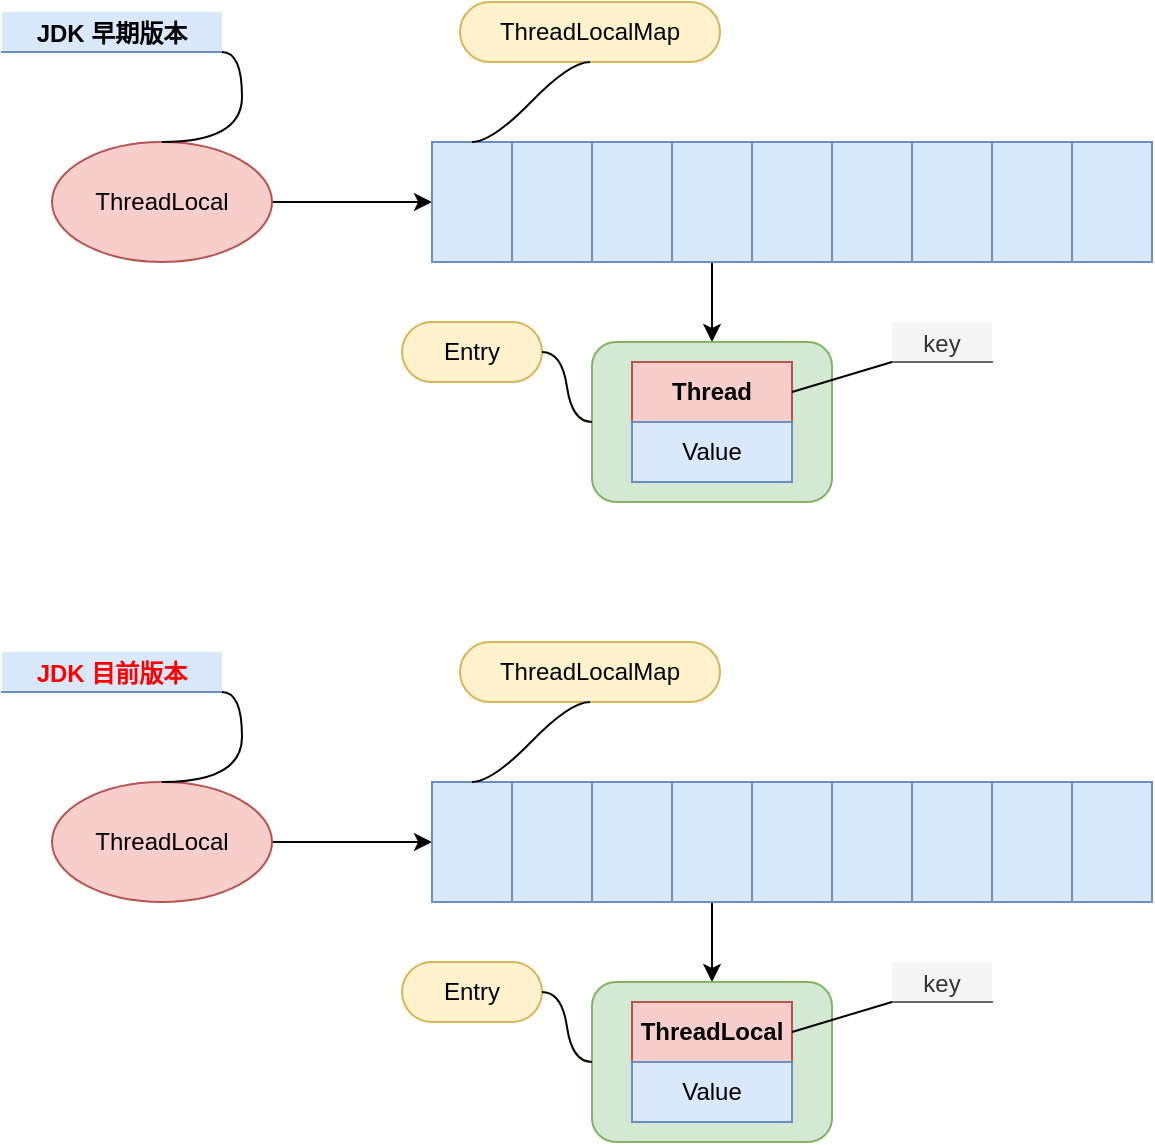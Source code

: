 <mxfile version="16.2.7" type="github">
  <diagram id="gVKG4Lb1eDx2sXfoTRez" name="Page-1">
    <mxGraphModel dx="1186" dy="654" grid="1" gridSize="10" guides="1" tooltips="1" connect="1" arrows="1" fold="1" page="1" pageScale="1" pageWidth="827" pageHeight="1169" math="0" shadow="0">
      <root>
        <mxCell id="0" />
        <mxCell id="1" parent="0" />
        <mxCell id="Zeel9Gy1W5gO2BfAkCkr-19" style="edgeStyle=orthogonalEdgeStyle;rounded=0;orthogonalLoop=1;jettySize=auto;html=1;exitX=1;exitY=0.5;exitDx=0;exitDy=0;entryX=0;entryY=0.5;entryDx=0;entryDy=0;" edge="1" parent="1" source="Zeel9Gy1W5gO2BfAkCkr-2" target="Zeel9Gy1W5gO2BfAkCkr-3">
          <mxGeometry relative="1" as="geometry" />
        </mxCell>
        <mxCell id="Zeel9Gy1W5gO2BfAkCkr-2" value="ThreadLocal" style="ellipse;whiteSpace=wrap;html=1;fillColor=#f8cecc;strokeColor=#b85450;" vertex="1" parent="1">
          <mxGeometry x="151" y="210" width="110" height="60" as="geometry" />
        </mxCell>
        <mxCell id="Zeel9Gy1W5gO2BfAkCkr-3" value="" style="rounded=0;whiteSpace=wrap;html=1;fillColor=#dae8fc;strokeColor=#6c8ebf;" vertex="1" parent="1">
          <mxGeometry x="341" y="210" width="40" height="60" as="geometry" />
        </mxCell>
        <mxCell id="Zeel9Gy1W5gO2BfAkCkr-4" value="" style="rounded=0;whiteSpace=wrap;html=1;fillColor=#dae8fc;strokeColor=#6c8ebf;" vertex="1" parent="1">
          <mxGeometry x="381" y="210" width="40" height="60" as="geometry" />
        </mxCell>
        <mxCell id="Zeel9Gy1W5gO2BfAkCkr-5" value="" style="rounded=0;whiteSpace=wrap;html=1;fillColor=#dae8fc;strokeColor=#6c8ebf;" vertex="1" parent="1">
          <mxGeometry x="421" y="210" width="40" height="60" as="geometry" />
        </mxCell>
        <mxCell id="Zeel9Gy1W5gO2BfAkCkr-16" style="edgeStyle=orthogonalEdgeStyle;rounded=0;orthogonalLoop=1;jettySize=auto;html=1;exitX=0.5;exitY=1;exitDx=0;exitDy=0;" edge="1" parent="1" source="Zeel9Gy1W5gO2BfAkCkr-6" target="Zeel9Gy1W5gO2BfAkCkr-15">
          <mxGeometry relative="1" as="geometry" />
        </mxCell>
        <mxCell id="Zeel9Gy1W5gO2BfAkCkr-6" value="" style="rounded=0;whiteSpace=wrap;html=1;fillColor=#dae8fc;strokeColor=#6c8ebf;" vertex="1" parent="1">
          <mxGeometry x="461" y="210" width="40" height="60" as="geometry" />
        </mxCell>
        <mxCell id="Zeel9Gy1W5gO2BfAkCkr-7" value="" style="rounded=0;whiteSpace=wrap;html=1;fillColor=#dae8fc;strokeColor=#6c8ebf;" vertex="1" parent="1">
          <mxGeometry x="501" y="210" width="40" height="60" as="geometry" />
        </mxCell>
        <mxCell id="Zeel9Gy1W5gO2BfAkCkr-8" value="" style="rounded=0;whiteSpace=wrap;html=1;fillColor=#dae8fc;strokeColor=#6c8ebf;" vertex="1" parent="1">
          <mxGeometry x="541" y="210" width="40" height="60" as="geometry" />
        </mxCell>
        <mxCell id="Zeel9Gy1W5gO2BfAkCkr-9" value="" style="rounded=0;whiteSpace=wrap;html=1;fillColor=#dae8fc;strokeColor=#6c8ebf;" vertex="1" parent="1">
          <mxGeometry x="581" y="210" width="40" height="60" as="geometry" />
        </mxCell>
        <mxCell id="Zeel9Gy1W5gO2BfAkCkr-10" value="" style="rounded=0;whiteSpace=wrap;html=1;fillColor=#dae8fc;strokeColor=#6c8ebf;" vertex="1" parent="1">
          <mxGeometry x="621" y="210" width="40" height="60" as="geometry" />
        </mxCell>
        <mxCell id="Zeel9Gy1W5gO2BfAkCkr-11" value="" style="rounded=0;whiteSpace=wrap;html=1;fillColor=#dae8fc;strokeColor=#6c8ebf;" vertex="1" parent="1">
          <mxGeometry x="661" y="210" width="40" height="60" as="geometry" />
        </mxCell>
        <mxCell id="Zeel9Gy1W5gO2BfAkCkr-13" value="ThreadLocalMap" style="whiteSpace=wrap;html=1;rounded=1;arcSize=50;align=center;verticalAlign=middle;strokeWidth=1;autosize=1;spacing=4;treeFolding=1;treeMoving=1;newEdgeStyle={&quot;edgeStyle&quot;:&quot;entityRelationEdgeStyle&quot;,&quot;startArrow&quot;:&quot;none&quot;,&quot;endArrow&quot;:&quot;none&quot;,&quot;segment&quot;:10,&quot;curved&quot;:1};fillColor=#fff2cc;strokeColor=#d6b656;" vertex="1" parent="1">
          <mxGeometry x="355" y="140" width="130" height="30" as="geometry" />
        </mxCell>
        <mxCell id="Zeel9Gy1W5gO2BfAkCkr-14" value="" style="edgeStyle=entityRelationEdgeStyle;startArrow=none;endArrow=none;segment=10;curved=1;rounded=0;exitX=0.5;exitY=0;exitDx=0;exitDy=0;entryX=0.5;entryY=1;entryDx=0;entryDy=0;" edge="1" target="Zeel9Gy1W5gO2BfAkCkr-13" parent="1" source="Zeel9Gy1W5gO2BfAkCkr-3">
          <mxGeometry relative="1" as="geometry">
            <mxPoint x="621" y="170" as="sourcePoint" />
          </mxGeometry>
        </mxCell>
        <mxCell id="Zeel9Gy1W5gO2BfAkCkr-15" value="" style="rounded=1;whiteSpace=wrap;html=1;fillColor=#d5e8d4;strokeColor=#82b366;" vertex="1" parent="1">
          <mxGeometry x="421" y="310" width="120" height="80" as="geometry" />
        </mxCell>
        <mxCell id="Zeel9Gy1W5gO2BfAkCkr-17" value="Entry" style="whiteSpace=wrap;html=1;rounded=1;arcSize=50;align=center;verticalAlign=middle;strokeWidth=1;autosize=1;spacing=4;treeFolding=1;treeMoving=1;newEdgeStyle={&quot;edgeStyle&quot;:&quot;entityRelationEdgeStyle&quot;,&quot;startArrow&quot;:&quot;none&quot;,&quot;endArrow&quot;:&quot;none&quot;,&quot;segment&quot;:10,&quot;curved&quot;:1};fillColor=#fff2cc;strokeColor=#d6b656;" vertex="1" parent="1">
          <mxGeometry x="326" y="300" width="70" height="30" as="geometry" />
        </mxCell>
        <mxCell id="Zeel9Gy1W5gO2BfAkCkr-18" value="" style="edgeStyle=entityRelationEdgeStyle;startArrow=none;endArrow=none;segment=10;curved=1;rounded=0;exitX=0;exitY=0.5;exitDx=0;exitDy=0;entryX=1;entryY=0.5;entryDx=0;entryDy=0;" edge="1" parent="1" target="Zeel9Gy1W5gO2BfAkCkr-17" source="Zeel9Gy1W5gO2BfAkCkr-15">
          <mxGeometry relative="1" as="geometry">
            <mxPoint x="197" y="400" as="sourcePoint" />
          </mxGeometry>
        </mxCell>
        <mxCell id="Zeel9Gy1W5gO2BfAkCkr-20" style="edgeStyle=orthogonalEdgeStyle;rounded=0;orthogonalLoop=1;jettySize=auto;html=1;exitX=1;exitY=0.5;exitDx=0;exitDy=0;entryX=0;entryY=0.5;entryDx=0;entryDy=0;" edge="1" parent="1" source="Zeel9Gy1W5gO2BfAkCkr-21" target="Zeel9Gy1W5gO2BfAkCkr-22">
          <mxGeometry relative="1" as="geometry" />
        </mxCell>
        <mxCell id="Zeel9Gy1W5gO2BfAkCkr-21" value="ThreadLocal" style="ellipse;whiteSpace=wrap;html=1;fillColor=#f8cecc;strokeColor=#b85450;" vertex="1" parent="1">
          <mxGeometry x="151" y="530" width="110" height="60" as="geometry" />
        </mxCell>
        <mxCell id="Zeel9Gy1W5gO2BfAkCkr-22" value="" style="rounded=0;whiteSpace=wrap;html=1;fillColor=#dae8fc;strokeColor=#6c8ebf;" vertex="1" parent="1">
          <mxGeometry x="341" y="530" width="40" height="60" as="geometry" />
        </mxCell>
        <mxCell id="Zeel9Gy1W5gO2BfAkCkr-23" value="" style="rounded=0;whiteSpace=wrap;html=1;fillColor=#dae8fc;strokeColor=#6c8ebf;" vertex="1" parent="1">
          <mxGeometry x="381" y="530" width="40" height="60" as="geometry" />
        </mxCell>
        <mxCell id="Zeel9Gy1W5gO2BfAkCkr-24" value="" style="rounded=0;whiteSpace=wrap;html=1;fillColor=#dae8fc;strokeColor=#6c8ebf;" vertex="1" parent="1">
          <mxGeometry x="421" y="530" width="40" height="60" as="geometry" />
        </mxCell>
        <mxCell id="Zeel9Gy1W5gO2BfAkCkr-25" style="edgeStyle=orthogonalEdgeStyle;rounded=0;orthogonalLoop=1;jettySize=auto;html=1;exitX=0.5;exitY=1;exitDx=0;exitDy=0;" edge="1" parent="1" source="Zeel9Gy1W5gO2BfAkCkr-26" target="Zeel9Gy1W5gO2BfAkCkr-34">
          <mxGeometry relative="1" as="geometry" />
        </mxCell>
        <mxCell id="Zeel9Gy1W5gO2BfAkCkr-26" value="" style="rounded=0;whiteSpace=wrap;html=1;fillColor=#dae8fc;strokeColor=#6c8ebf;" vertex="1" parent="1">
          <mxGeometry x="461" y="530" width="40" height="60" as="geometry" />
        </mxCell>
        <mxCell id="Zeel9Gy1W5gO2BfAkCkr-27" value="" style="rounded=0;whiteSpace=wrap;html=1;fillColor=#dae8fc;strokeColor=#6c8ebf;" vertex="1" parent="1">
          <mxGeometry x="501" y="530" width="40" height="60" as="geometry" />
        </mxCell>
        <mxCell id="Zeel9Gy1W5gO2BfAkCkr-28" value="" style="rounded=0;whiteSpace=wrap;html=1;fillColor=#dae8fc;strokeColor=#6c8ebf;" vertex="1" parent="1">
          <mxGeometry x="541" y="530" width="40" height="60" as="geometry" />
        </mxCell>
        <mxCell id="Zeel9Gy1W5gO2BfAkCkr-29" value="" style="rounded=0;whiteSpace=wrap;html=1;fillColor=#dae8fc;strokeColor=#6c8ebf;" vertex="1" parent="1">
          <mxGeometry x="581" y="530" width="40" height="60" as="geometry" />
        </mxCell>
        <mxCell id="Zeel9Gy1W5gO2BfAkCkr-30" value="" style="rounded=0;whiteSpace=wrap;html=1;fillColor=#dae8fc;strokeColor=#6c8ebf;" vertex="1" parent="1">
          <mxGeometry x="621" y="530" width="40" height="60" as="geometry" />
        </mxCell>
        <mxCell id="Zeel9Gy1W5gO2BfAkCkr-31" value="" style="rounded=0;whiteSpace=wrap;html=1;fillColor=#dae8fc;strokeColor=#6c8ebf;" vertex="1" parent="1">
          <mxGeometry x="661" y="530" width="40" height="60" as="geometry" />
        </mxCell>
        <mxCell id="Zeel9Gy1W5gO2BfAkCkr-32" value="ThreadLocalMap" style="whiteSpace=wrap;html=1;rounded=1;arcSize=50;align=center;verticalAlign=middle;strokeWidth=1;autosize=1;spacing=4;treeFolding=1;treeMoving=1;newEdgeStyle={&quot;edgeStyle&quot;:&quot;entityRelationEdgeStyle&quot;,&quot;startArrow&quot;:&quot;none&quot;,&quot;endArrow&quot;:&quot;none&quot;,&quot;segment&quot;:10,&quot;curved&quot;:1};fillColor=#fff2cc;strokeColor=#d6b656;" vertex="1" parent="1">
          <mxGeometry x="355" y="460" width="130" height="30" as="geometry" />
        </mxCell>
        <mxCell id="Zeel9Gy1W5gO2BfAkCkr-33" value="" style="edgeStyle=entityRelationEdgeStyle;startArrow=none;endArrow=none;segment=10;curved=1;rounded=0;exitX=0.5;exitY=0;exitDx=0;exitDy=0;entryX=0.5;entryY=1;entryDx=0;entryDy=0;" edge="1" parent="1" source="Zeel9Gy1W5gO2BfAkCkr-22" target="Zeel9Gy1W5gO2BfAkCkr-32">
          <mxGeometry relative="1" as="geometry">
            <mxPoint x="621" y="490" as="sourcePoint" />
          </mxGeometry>
        </mxCell>
        <mxCell id="Zeel9Gy1W5gO2BfAkCkr-34" value="" style="rounded=1;whiteSpace=wrap;html=1;fillColor=#d5e8d4;strokeColor=#82b366;" vertex="1" parent="1">
          <mxGeometry x="421" y="630" width="120" height="80" as="geometry" />
        </mxCell>
        <mxCell id="Zeel9Gy1W5gO2BfAkCkr-35" value="Entry" style="whiteSpace=wrap;html=1;rounded=1;arcSize=50;align=center;verticalAlign=middle;strokeWidth=1;autosize=1;spacing=4;treeFolding=1;treeMoving=1;newEdgeStyle={&quot;edgeStyle&quot;:&quot;entityRelationEdgeStyle&quot;,&quot;startArrow&quot;:&quot;none&quot;,&quot;endArrow&quot;:&quot;none&quot;,&quot;segment&quot;:10,&quot;curved&quot;:1};fillColor=#fff2cc;strokeColor=#d6b656;" vertex="1" parent="1">
          <mxGeometry x="326" y="620" width="70" height="30" as="geometry" />
        </mxCell>
        <mxCell id="Zeel9Gy1W5gO2BfAkCkr-36" value="" style="edgeStyle=entityRelationEdgeStyle;startArrow=none;endArrow=none;segment=10;curved=1;rounded=0;exitX=0;exitY=0.5;exitDx=0;exitDy=0;entryX=1;entryY=0.5;entryDx=0;entryDy=0;" edge="1" parent="1" source="Zeel9Gy1W5gO2BfAkCkr-34" target="Zeel9Gy1W5gO2BfAkCkr-35">
          <mxGeometry relative="1" as="geometry">
            <mxPoint x="197" y="720" as="sourcePoint" />
          </mxGeometry>
        </mxCell>
        <mxCell id="Zeel9Gy1W5gO2BfAkCkr-37" value="JDK 早期版本" style="whiteSpace=wrap;html=1;shape=partialRectangle;top=0;left=0;bottom=1;right=0;points=[[0,1],[1,1]];fillColor=#dae8fc;align=center;verticalAlign=bottom;routingCenterY=0.5;snapToPoint=1;recursiveResize=0;autosize=1;treeFolding=1;treeMoving=1;newEdgeStyle={&quot;edgeStyle&quot;:&quot;entityRelationEdgeStyle&quot;,&quot;startArrow&quot;:&quot;none&quot;,&quot;endArrow&quot;:&quot;none&quot;,&quot;segment&quot;:10,&quot;curved&quot;:1};fontStyle=1;strokeColor=#6c8ebf;" vertex="1" parent="1">
          <mxGeometry x="126" y="145" width="110" height="20" as="geometry" />
        </mxCell>
        <mxCell id="Zeel9Gy1W5gO2BfAkCkr-38" value="" style="edgeStyle=entityRelationEdgeStyle;startArrow=none;endArrow=none;segment=10;curved=1;rounded=0;exitX=0.5;exitY=0;exitDx=0;exitDy=0;" edge="1" target="Zeel9Gy1W5gO2BfAkCkr-37" parent="1" source="Zeel9Gy1W5gO2BfAkCkr-2">
          <mxGeometry relative="1" as="geometry">
            <mxPoint x="561" y="185" as="sourcePoint" />
          </mxGeometry>
        </mxCell>
        <mxCell id="Zeel9Gy1W5gO2BfAkCkr-39" value="JDK 目前版本" style="whiteSpace=wrap;html=1;shape=partialRectangle;top=0;left=0;bottom=1;right=0;points=[[0,1],[1,1]];fillColor=#dae8fc;align=center;verticalAlign=bottom;routingCenterY=0.5;snapToPoint=1;recursiveResize=0;autosize=1;treeFolding=1;treeMoving=1;newEdgeStyle={&quot;edgeStyle&quot;:&quot;entityRelationEdgeStyle&quot;,&quot;startArrow&quot;:&quot;none&quot;,&quot;endArrow&quot;:&quot;none&quot;,&quot;segment&quot;:10,&quot;curved&quot;:1};fontStyle=1;strokeColor=#6c8ebf;fontColor=#FF0000;" vertex="1" parent="1">
          <mxGeometry x="126" y="465" width="110" height="20" as="geometry" />
        </mxCell>
        <mxCell id="Zeel9Gy1W5gO2BfAkCkr-40" value="" style="edgeStyle=entityRelationEdgeStyle;startArrow=none;endArrow=none;segment=10;curved=1;rounded=0;exitX=0.5;exitY=0;exitDx=0;exitDy=0;" edge="1" parent="1" target="Zeel9Gy1W5gO2BfAkCkr-39" source="Zeel9Gy1W5gO2BfAkCkr-21">
          <mxGeometry relative="1" as="geometry">
            <mxPoint x="271" y="520" as="sourcePoint" />
          </mxGeometry>
        </mxCell>
        <mxCell id="Zeel9Gy1W5gO2BfAkCkr-41" value="Thread" style="rounded=0;whiteSpace=wrap;html=1;fillColor=#f8cecc;strokeColor=#b85450;fontStyle=1" vertex="1" parent="1">
          <mxGeometry x="441" y="320" width="80" height="30" as="geometry" />
        </mxCell>
        <mxCell id="Zeel9Gy1W5gO2BfAkCkr-42" value="Value" style="rounded=0;whiteSpace=wrap;html=1;fillColor=#dae8fc;strokeColor=#6c8ebf;" vertex="1" parent="1">
          <mxGeometry x="441" y="350" width="80" height="30" as="geometry" />
        </mxCell>
        <mxCell id="Zeel9Gy1W5gO2BfAkCkr-43" value="ThreadLocal" style="rounded=0;whiteSpace=wrap;html=1;fillColor=#f8cecc;strokeColor=#b85450;fontStyle=1" vertex="1" parent="1">
          <mxGeometry x="441" y="640" width="80" height="30" as="geometry" />
        </mxCell>
        <mxCell id="Zeel9Gy1W5gO2BfAkCkr-44" value="Value" style="rounded=0;whiteSpace=wrap;html=1;fillColor=#dae8fc;strokeColor=#6c8ebf;" vertex="1" parent="1">
          <mxGeometry x="441" y="670" width="80" height="30" as="geometry" />
        </mxCell>
        <mxCell id="Zeel9Gy1W5gO2BfAkCkr-52" value="key" style="whiteSpace=wrap;html=1;shape=partialRectangle;top=0;left=0;bottom=1;right=0;points=[[0,1],[1,1]];fillColor=#f5f5f5;align=center;verticalAlign=bottom;routingCenterY=0.5;snapToPoint=1;recursiveResize=0;autosize=1;treeFolding=1;treeMoving=1;newEdgeStyle={&quot;edgeStyle&quot;:&quot;entityRelationEdgeStyle&quot;,&quot;startArrow&quot;:&quot;none&quot;,&quot;endArrow&quot;:&quot;none&quot;,&quot;segment&quot;:10,&quot;curved&quot;:1};fontColor=#333333;strokeColor=#666666;" vertex="1" parent="1">
          <mxGeometry x="571" y="300" width="50" height="20" as="geometry" />
        </mxCell>
        <mxCell id="Zeel9Gy1W5gO2BfAkCkr-53" value="" style="startArrow=none;endArrow=none;segment=10;rounded=0;fontColor=#000000;exitX=1;exitY=0.5;exitDx=0;exitDy=0;" edge="1" target="Zeel9Gy1W5gO2BfAkCkr-52" parent="1" source="Zeel9Gy1W5gO2BfAkCkr-41">
          <mxGeometry relative="1" as="geometry">
            <mxPoint x="600" y="350" as="sourcePoint" />
          </mxGeometry>
        </mxCell>
        <mxCell id="Zeel9Gy1W5gO2BfAkCkr-57" value="key" style="whiteSpace=wrap;html=1;shape=partialRectangle;top=0;left=0;bottom=1;right=0;points=[[0,1],[1,1]];fillColor=#f5f5f5;align=center;verticalAlign=bottom;routingCenterY=0.5;snapToPoint=1;recursiveResize=0;autosize=1;treeFolding=1;treeMoving=1;newEdgeStyle={&quot;edgeStyle&quot;:&quot;entityRelationEdgeStyle&quot;,&quot;startArrow&quot;:&quot;none&quot;,&quot;endArrow&quot;:&quot;none&quot;,&quot;segment&quot;:10,&quot;curved&quot;:1};fontColor=#333333;strokeColor=#666666;" vertex="1" parent="1">
          <mxGeometry x="571" y="620" width="50" height="20" as="geometry" />
        </mxCell>
        <mxCell id="Zeel9Gy1W5gO2BfAkCkr-58" value="" style="startArrow=none;endArrow=none;segment=10;rounded=0;fontColor=#000000;exitX=1;exitY=0.5;exitDx=0;exitDy=0;" edge="1" parent="1" target="Zeel9Gy1W5gO2BfAkCkr-57" source="Zeel9Gy1W5gO2BfAkCkr-43">
          <mxGeometry relative="1" as="geometry">
            <mxPoint x="560" y="655" as="sourcePoint" />
          </mxGeometry>
        </mxCell>
      </root>
    </mxGraphModel>
  </diagram>
</mxfile>
